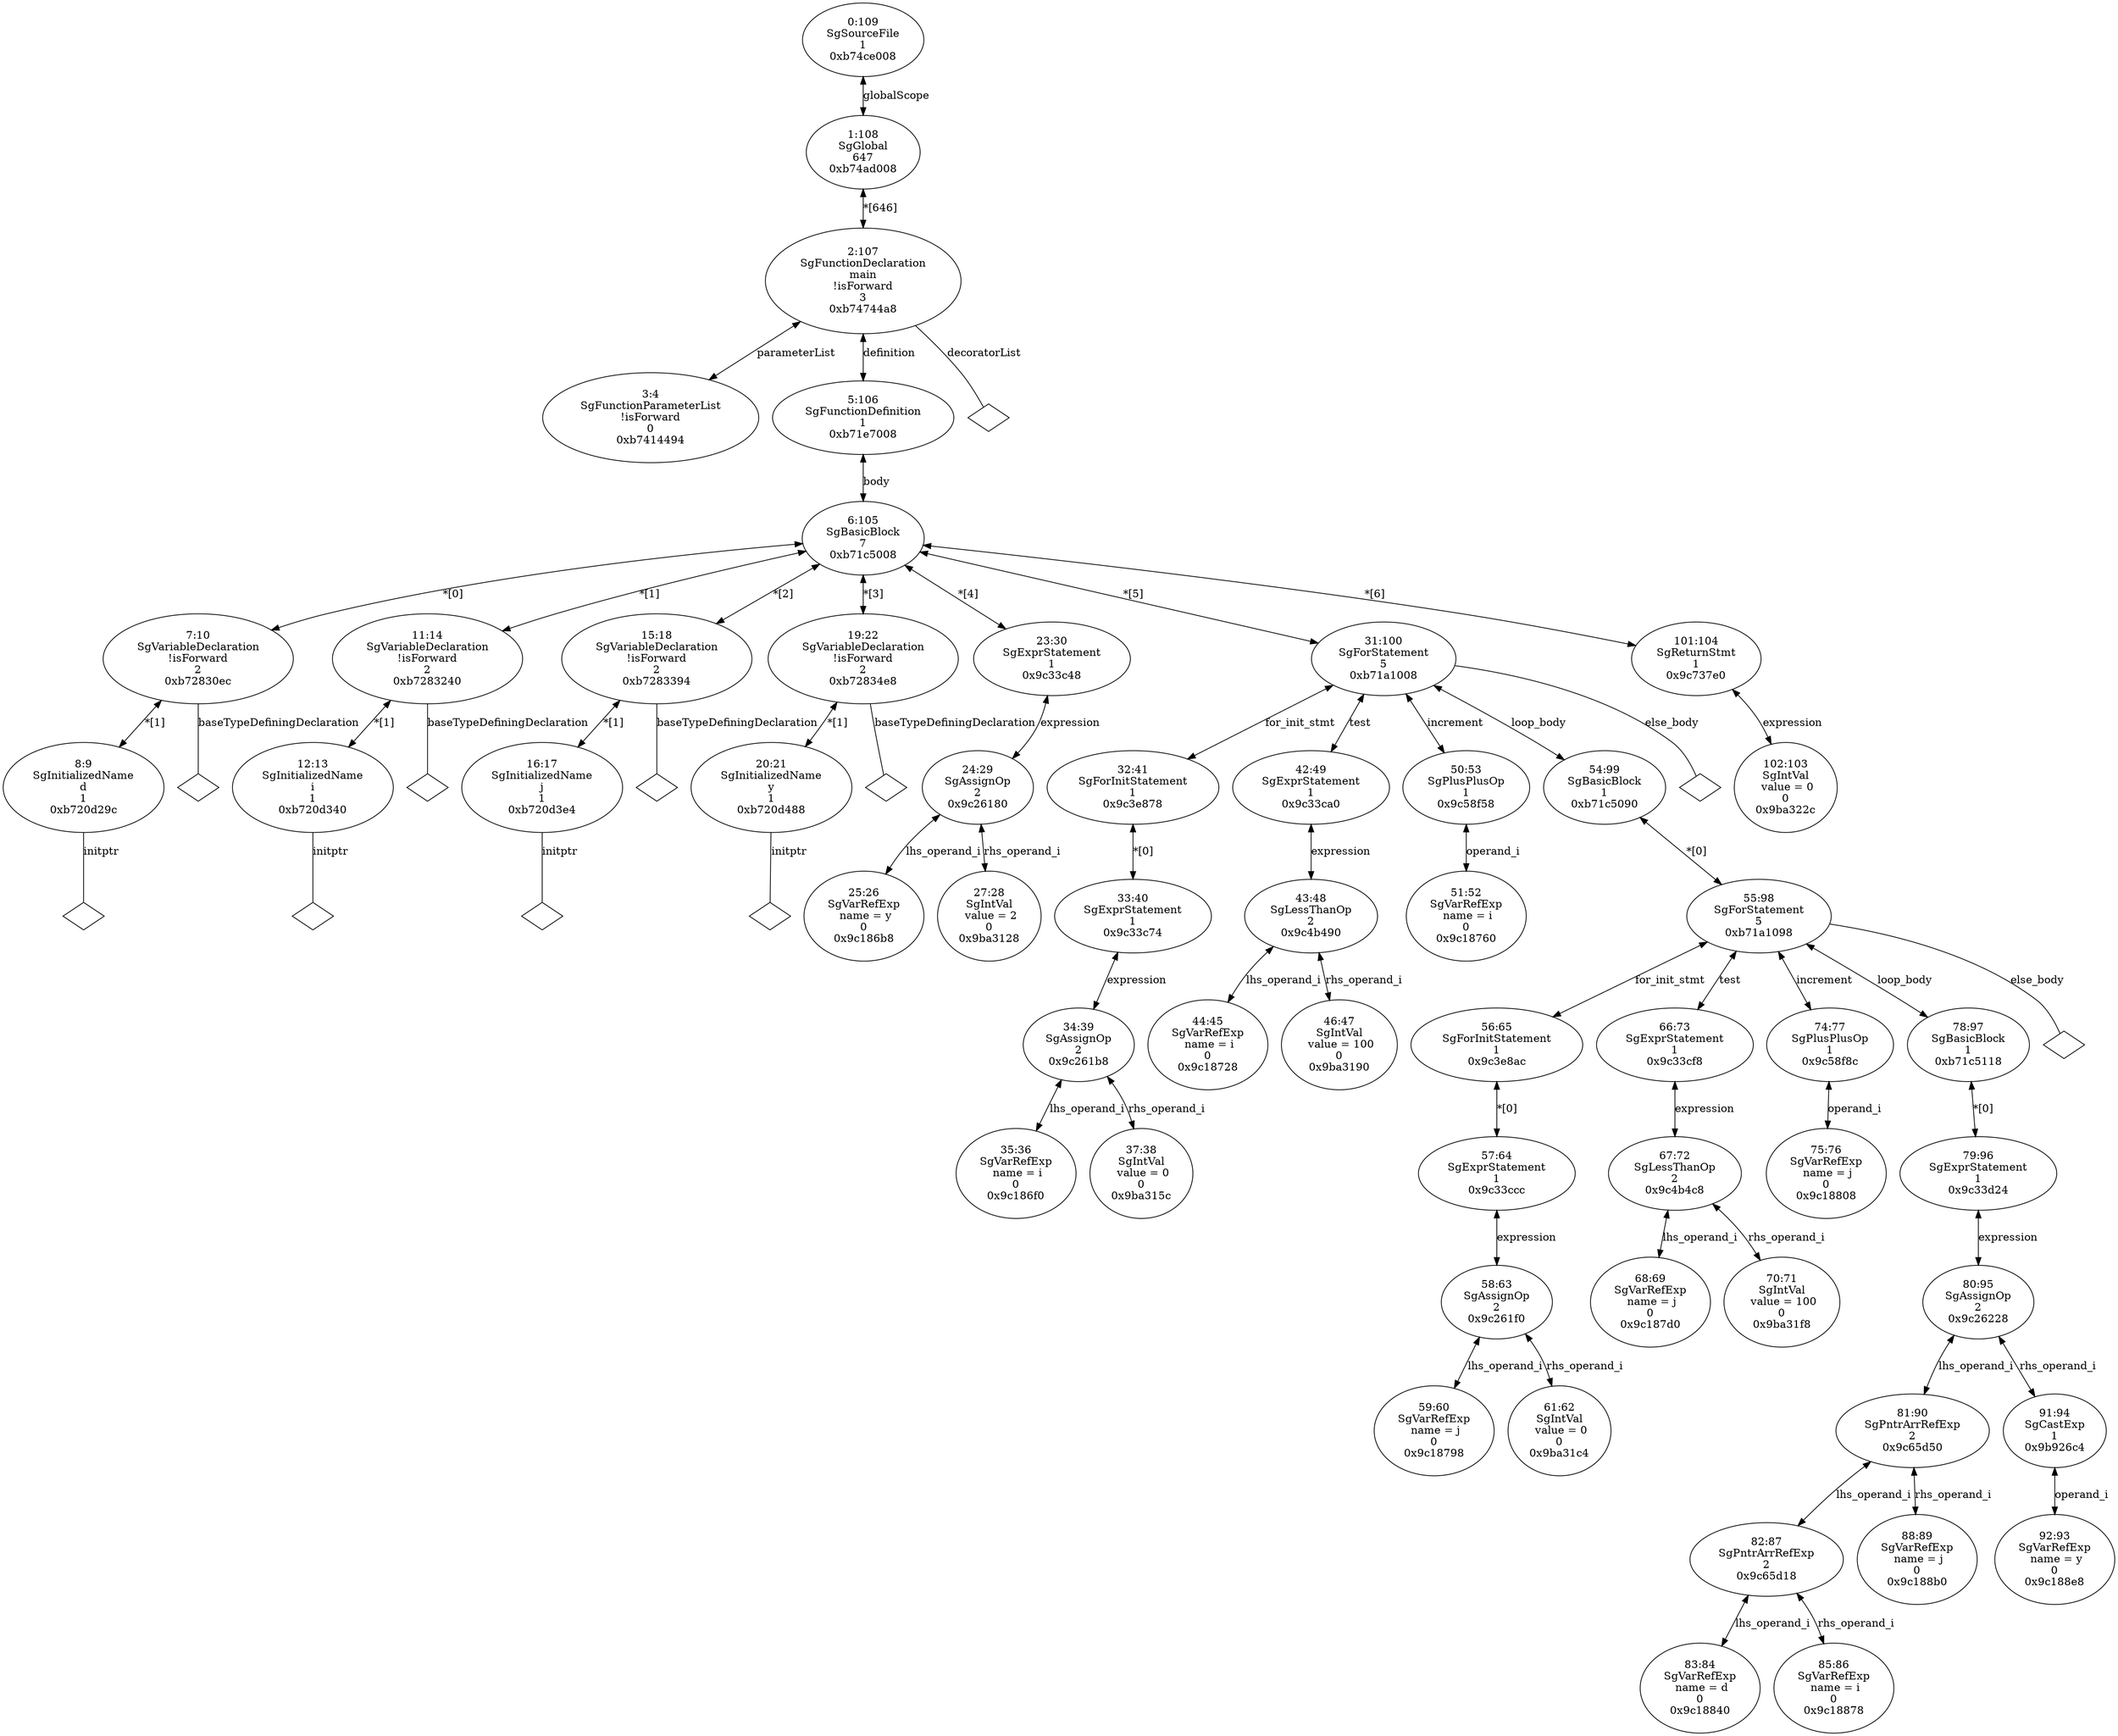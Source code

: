 digraph "G./for-array-2d.c.dot" {
"0xb7414494"[label="3:4\nSgFunctionParameterList\n!isForward\n0\n0xb7414494\n" ];
"0xb720d29c"[label="8:9\nSgInitializedName\nd\n1\n0xb720d29c\n" ];
"0xb720d29c" -> "0xb720d29c__initptr__null"[label="initptr" dir=none ];
"0xb720d29c__initptr__null"[label="" shape=diamond ];
"0xb72830ec"[label="7:10\nSgVariableDeclaration\n!isForward\n2\n0xb72830ec\n" ];
"0xb72830ec" -> "0xb72830ec__baseTypeDefiningDeclaration__null"[label="baseTypeDefiningDeclaration" dir=none ];
"0xb72830ec__baseTypeDefiningDeclaration__null"[label="" shape=diamond ];
"0xb72830ec" -> "0xb720d29c"[label="*[1]" dir=both ];
"0xb720d340"[label="12:13\nSgInitializedName\ni\n1\n0xb720d340\n" ];
"0xb720d340" -> "0xb720d340__initptr__null"[label="initptr" dir=none ];
"0xb720d340__initptr__null"[label="" shape=diamond ];
"0xb7283240"[label="11:14\nSgVariableDeclaration\n!isForward\n2\n0xb7283240\n" ];
"0xb7283240" -> "0xb7283240__baseTypeDefiningDeclaration__null"[label="baseTypeDefiningDeclaration" dir=none ];
"0xb7283240__baseTypeDefiningDeclaration__null"[label="" shape=diamond ];
"0xb7283240" -> "0xb720d340"[label="*[1]" dir=both ];
"0xb720d3e4"[label="16:17\nSgInitializedName\nj\n1\n0xb720d3e4\n" ];
"0xb720d3e4" -> "0xb720d3e4__initptr__null"[label="initptr" dir=none ];
"0xb720d3e4__initptr__null"[label="" shape=diamond ];
"0xb7283394"[label="15:18\nSgVariableDeclaration\n!isForward\n2\n0xb7283394\n" ];
"0xb7283394" -> "0xb7283394__baseTypeDefiningDeclaration__null"[label="baseTypeDefiningDeclaration" dir=none ];
"0xb7283394__baseTypeDefiningDeclaration__null"[label="" shape=diamond ];
"0xb7283394" -> "0xb720d3e4"[label="*[1]" dir=both ];
"0xb720d488"[label="20:21\nSgInitializedName\ny\n1\n0xb720d488\n" ];
"0xb720d488" -> "0xb720d488__initptr__null"[label="initptr" dir=none ];
"0xb720d488__initptr__null"[label="" shape=diamond ];
"0xb72834e8"[label="19:22\nSgVariableDeclaration\n!isForward\n2\n0xb72834e8\n" ];
"0xb72834e8" -> "0xb72834e8__baseTypeDefiningDeclaration__null"[label="baseTypeDefiningDeclaration" dir=none ];
"0xb72834e8__baseTypeDefiningDeclaration__null"[label="" shape=diamond ];
"0xb72834e8" -> "0xb720d488"[label="*[1]" dir=both ];
"0x9c186b8"[label="25:26\nSgVarRefExp\n name = y\n0\n0x9c186b8\n" ];
"0x9ba3128"[label="27:28\nSgIntVal\n value = 2\n0\n0x9ba3128\n" ];
"0x9c26180"[label="24:29\nSgAssignOp\n2\n0x9c26180\n" ];
"0x9c26180" -> "0x9c186b8"[label="lhs_operand_i" dir=both ];
"0x9c26180" -> "0x9ba3128"[label="rhs_operand_i" dir=both ];
"0x9c33c48"[label="23:30\nSgExprStatement\n1\n0x9c33c48\n" ];
"0x9c33c48" -> "0x9c26180"[label="expression" dir=both ];
"0x9c186f0"[label="35:36\nSgVarRefExp\n name = i\n0\n0x9c186f0\n" ];
"0x9ba315c"[label="37:38\nSgIntVal\n value = 0\n0\n0x9ba315c\n" ];
"0x9c261b8"[label="34:39\nSgAssignOp\n2\n0x9c261b8\n" ];
"0x9c261b8" -> "0x9c186f0"[label="lhs_operand_i" dir=both ];
"0x9c261b8" -> "0x9ba315c"[label="rhs_operand_i" dir=both ];
"0x9c33c74"[label="33:40\nSgExprStatement\n1\n0x9c33c74\n" ];
"0x9c33c74" -> "0x9c261b8"[label="expression" dir=both ];
"0x9c3e878"[label="32:41\nSgForInitStatement\n1\n0x9c3e878\n" ];
"0x9c3e878" -> "0x9c33c74"[label="*[0]" dir=both ];
"0x9c18728"[label="44:45\nSgVarRefExp\n name = i\n0\n0x9c18728\n" ];
"0x9ba3190"[label="46:47\nSgIntVal\n value = 100\n0\n0x9ba3190\n" ];
"0x9c4b490"[label="43:48\nSgLessThanOp\n2\n0x9c4b490\n" ];
"0x9c4b490" -> "0x9c18728"[label="lhs_operand_i" dir=both ];
"0x9c4b490" -> "0x9ba3190"[label="rhs_operand_i" dir=both ];
"0x9c33ca0"[label="42:49\nSgExprStatement\n1\n0x9c33ca0\n" ];
"0x9c33ca0" -> "0x9c4b490"[label="expression" dir=both ];
"0x9c18760"[label="51:52\nSgVarRefExp\n name = i\n0\n0x9c18760\n" ];
"0x9c58f58"[label="50:53\nSgPlusPlusOp\n1\n0x9c58f58\n" ];
"0x9c58f58" -> "0x9c18760"[label="operand_i" dir=both ];
"0x9c18798"[label="59:60\nSgVarRefExp\n name = j\n0\n0x9c18798\n" ];
"0x9ba31c4"[label="61:62\nSgIntVal\n value = 0\n0\n0x9ba31c4\n" ];
"0x9c261f0"[label="58:63\nSgAssignOp\n2\n0x9c261f0\n" ];
"0x9c261f0" -> "0x9c18798"[label="lhs_operand_i" dir=both ];
"0x9c261f0" -> "0x9ba31c4"[label="rhs_operand_i" dir=both ];
"0x9c33ccc"[label="57:64\nSgExprStatement\n1\n0x9c33ccc\n" ];
"0x9c33ccc" -> "0x9c261f0"[label="expression" dir=both ];
"0x9c3e8ac"[label="56:65\nSgForInitStatement\n1\n0x9c3e8ac\n" ];
"0x9c3e8ac" -> "0x9c33ccc"[label="*[0]" dir=both ];
"0x9c187d0"[label="68:69\nSgVarRefExp\n name = j\n0\n0x9c187d0\n" ];
"0x9ba31f8"[label="70:71\nSgIntVal\n value = 100\n0\n0x9ba31f8\n" ];
"0x9c4b4c8"[label="67:72\nSgLessThanOp\n2\n0x9c4b4c8\n" ];
"0x9c4b4c8" -> "0x9c187d0"[label="lhs_operand_i" dir=both ];
"0x9c4b4c8" -> "0x9ba31f8"[label="rhs_operand_i" dir=both ];
"0x9c33cf8"[label="66:73\nSgExprStatement\n1\n0x9c33cf8\n" ];
"0x9c33cf8" -> "0x9c4b4c8"[label="expression" dir=both ];
"0x9c18808"[label="75:76\nSgVarRefExp\n name = j\n0\n0x9c18808\n" ];
"0x9c58f8c"[label="74:77\nSgPlusPlusOp\n1\n0x9c58f8c\n" ];
"0x9c58f8c" -> "0x9c18808"[label="operand_i" dir=both ];
"0x9c18840"[label="83:84\nSgVarRefExp\n name = d\n0\n0x9c18840\n" ];
"0x9c18878"[label="85:86\nSgVarRefExp\n name = i\n0\n0x9c18878\n" ];
"0x9c65d18"[label="82:87\nSgPntrArrRefExp\n2\n0x9c65d18\n" ];
"0x9c65d18" -> "0x9c18840"[label="lhs_operand_i" dir=both ];
"0x9c65d18" -> "0x9c18878"[label="rhs_operand_i" dir=both ];
"0x9c188b0"[label="88:89\nSgVarRefExp\n name = j\n0\n0x9c188b0\n" ];
"0x9c65d50"[label="81:90\nSgPntrArrRefExp\n2\n0x9c65d50\n" ];
"0x9c65d50" -> "0x9c65d18"[label="lhs_operand_i" dir=both ];
"0x9c65d50" -> "0x9c188b0"[label="rhs_operand_i" dir=both ];
"0x9c188e8"[label="92:93\nSgVarRefExp\n name = y\n0\n0x9c188e8\n" ];
"0x9b926c4"[label="91:94\nSgCastExp\n1\n0x9b926c4\n" ];
"0x9b926c4" -> "0x9c188e8"[label="operand_i" dir=both ];
"0x9c26228"[label="80:95\nSgAssignOp\n2\n0x9c26228\n" ];
"0x9c26228" -> "0x9c65d50"[label="lhs_operand_i" dir=both ];
"0x9c26228" -> "0x9b926c4"[label="rhs_operand_i" dir=both ];
"0x9c33d24"[label="79:96\nSgExprStatement\n1\n0x9c33d24\n" ];
"0x9c33d24" -> "0x9c26228"[label="expression" dir=both ];
"0xb71c5118"[label="78:97\nSgBasicBlock\n1\n0xb71c5118\n" ];
"0xb71c5118" -> "0x9c33d24"[label="*[0]" dir=both ];
"0xb71a1098"[label="55:98\nSgForStatement\n5\n0xb71a1098\n" ];
"0xb71a1098" -> "0x9c3e8ac"[label="for_init_stmt" dir=both ];
"0xb71a1098" -> "0x9c33cf8"[label="test" dir=both ];
"0xb71a1098" -> "0x9c58f8c"[label="increment" dir=both ];
"0xb71a1098" -> "0xb71c5118"[label="loop_body" dir=both ];
"0xb71a1098" -> "0xb71a1098__else_body__null"[label="else_body" dir=none ];
"0xb71a1098__else_body__null"[label="" shape=diamond ];
"0xb71c5090"[label="54:99\nSgBasicBlock\n1\n0xb71c5090\n" ];
"0xb71c5090" -> "0xb71a1098"[label="*[0]" dir=both ];
"0xb71a1008"[label="31:100\nSgForStatement\n5\n0xb71a1008\n" ];
"0xb71a1008" -> "0x9c3e878"[label="for_init_stmt" dir=both ];
"0xb71a1008" -> "0x9c33ca0"[label="test" dir=both ];
"0xb71a1008" -> "0x9c58f58"[label="increment" dir=both ];
"0xb71a1008" -> "0xb71c5090"[label="loop_body" dir=both ];
"0xb71a1008" -> "0xb71a1008__else_body__null"[label="else_body" dir=none ];
"0xb71a1008__else_body__null"[label="" shape=diamond ];
"0x9ba322c"[label="102:103\nSgIntVal\n value = 0\n0\n0x9ba322c\n" ];
"0x9c737e0"[label="101:104\nSgReturnStmt\n1\n0x9c737e0\n" ];
"0x9c737e0" -> "0x9ba322c"[label="expression" dir=both ];
"0xb71c5008"[label="6:105\nSgBasicBlock\n7\n0xb71c5008\n" ];
"0xb71c5008" -> "0xb72830ec"[label="*[0]" dir=both ];
"0xb71c5008" -> "0xb7283240"[label="*[1]" dir=both ];
"0xb71c5008" -> "0xb7283394"[label="*[2]" dir=both ];
"0xb71c5008" -> "0xb72834e8"[label="*[3]" dir=both ];
"0xb71c5008" -> "0x9c33c48"[label="*[4]" dir=both ];
"0xb71c5008" -> "0xb71a1008"[label="*[5]" dir=both ];
"0xb71c5008" -> "0x9c737e0"[label="*[6]" dir=both ];
"0xb71e7008"[label="5:106\nSgFunctionDefinition\n1\n0xb71e7008\n" ];
"0xb71e7008" -> "0xb71c5008"[label="body" dir=both ];
"0xb74744a8"[label="2:107\nSgFunctionDeclaration\nmain\n!isForward\n3\n0xb74744a8\n" ];
"0xb74744a8" -> "0xb7414494"[label="parameterList" dir=both ];
"0xb74744a8" -> "0xb74744a8__decoratorList__null"[label="decoratorList" dir=none ];
"0xb74744a8__decoratorList__null"[label="" shape=diamond ];
"0xb74744a8" -> "0xb71e7008"[label="definition" dir=both ];
"0xb74ad008"[label="1:108\nSgGlobal\n647\n0xb74ad008\n" ];
"0xb74ad008" -> "0xb74744a8"[label="*[646]" dir=both ];
"0xb74ce008"[label="0:109\nSgSourceFile\n1\n0xb74ce008\n" ];
"0xb74ce008" -> "0xb74ad008"[label="globalScope" dir=both ];
}
